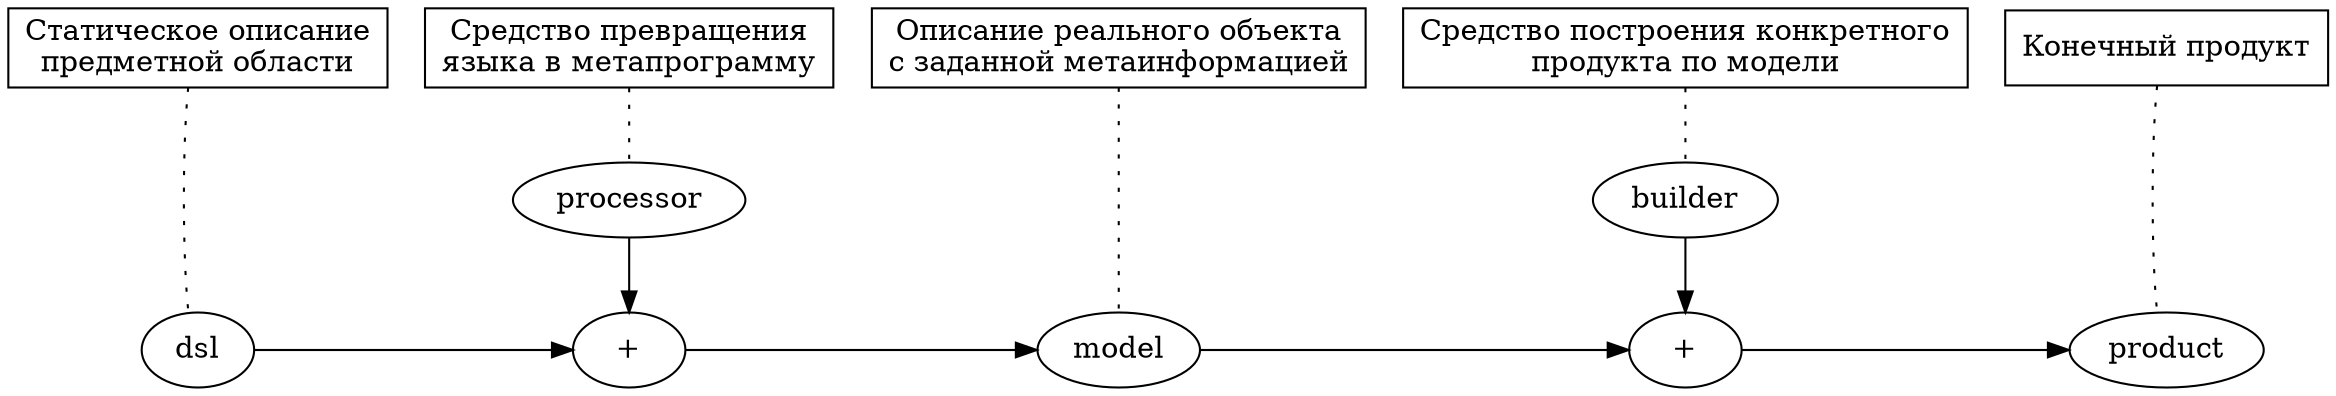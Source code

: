digraph Description {
	dsl -> construct ;
	processor -> construct ;
	construct -> model ;
	construct[label="+"] ;
	
	model -> generation ;
	builder -> generation ;
	generation -> product ;
	generation[label="+"]
	
	dslDesc-> dsl[style=dotted, arrowhead=none];
	dslDesc[shape=box,label="Статическое описание\nпредметной области"];
	
	processorDesc -> processor[style=dotted, arrowhead=none];
	processorDesc[shape=box,label="Средство превращения\nязыка в метапрограмму"];
	
	modelDesc -> model [style=dotted, arrowhead=none];
	modelDesc[shape=box,label="Описание реального объекта\nс заданной метаинформацией"];
	
	builderDesc -> builder [style=dotted, arrowhead=none];
	builderDesc[shape=box;label="Средство построения конкретного\nпродукта по модели"];
	
	productDesc -> product [style=dotted, arrowhead=none];
	productDesc[shape=box;label="Конечный продукт"];
	
	{ rank=same; dsl construct model generation product }
	{ rank=same; dslDesc processorDesc modelDesc builderDesc productDesc }
	
	
	edge[style=invis];
	
	dslDesc -> dsl;
	productDesc -> product ;
	
}